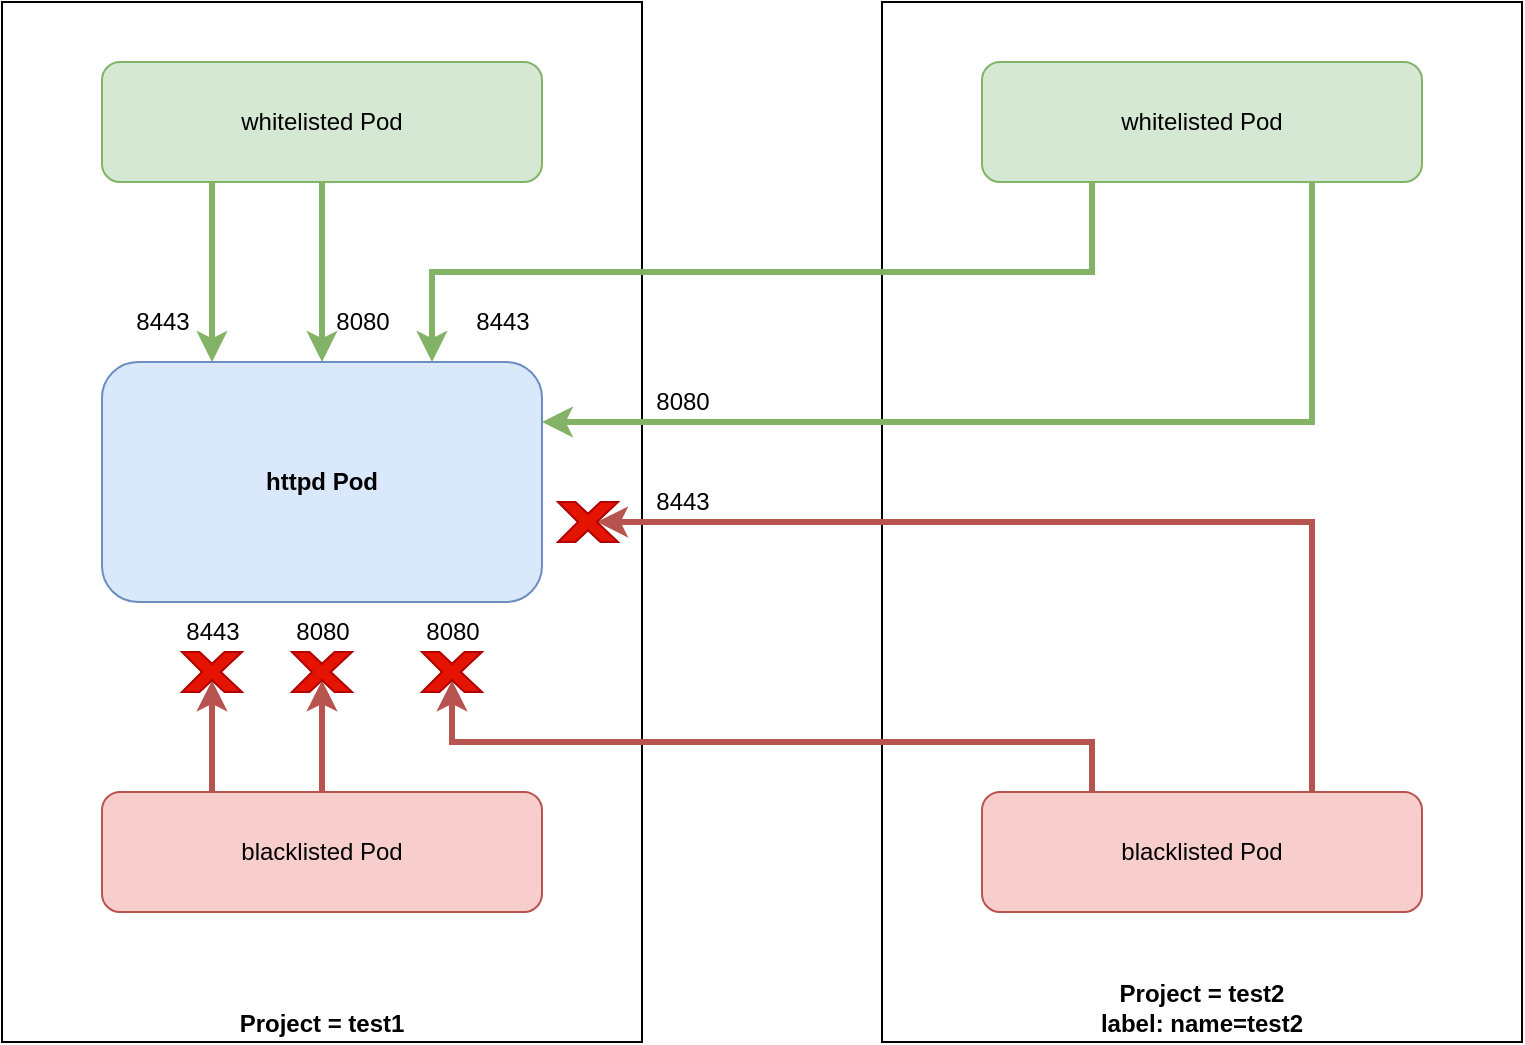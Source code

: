 <mxfile version="16.5.1" type="device"><diagram id="chKJowvf6ptSOnnR864l" name="Page-1"><mxGraphModel dx="1422" dy="841" grid="1" gridSize="10" guides="1" tooltips="1" connect="1" arrows="1" fold="1" page="1" pageScale="1" pageWidth="850" pageHeight="1100" math="0" shadow="0"><root><mxCell id="0"/><mxCell id="1" parent="0"/><mxCell id="MiMrNTDCbth5kAHKXv4w-1" value="Project = test1" style="rounded=0;whiteSpace=wrap;html=1;verticalAlign=bottom;fontStyle=1" vertex="1" parent="1"><mxGeometry x="40" y="40" width="320" height="520" as="geometry"/></mxCell><mxCell id="MiMrNTDCbth5kAHKXv4w-6" style="edgeStyle=orthogonalEdgeStyle;rounded=0;orthogonalLoop=1;jettySize=auto;html=1;exitX=0.5;exitY=1;exitDx=0;exitDy=0;entryX=0.5;entryY=0;entryDx=0;entryDy=0;strokeWidth=3;fillColor=#d5e8d4;strokeColor=#82b366;" edge="1" parent="1" source="MiMrNTDCbth5kAHKXv4w-2" target="MiMrNTDCbth5kAHKXv4w-3"><mxGeometry relative="1" as="geometry"/></mxCell><mxCell id="MiMrNTDCbth5kAHKXv4w-7" style="edgeStyle=orthogonalEdgeStyle;rounded=0;orthogonalLoop=1;jettySize=auto;html=1;exitX=0.25;exitY=1;exitDx=0;exitDy=0;entryX=0.25;entryY=0;entryDx=0;entryDy=0;strokeWidth=3;fillColor=#d5e8d4;strokeColor=#82b366;" edge="1" parent="1" source="MiMrNTDCbth5kAHKXv4w-2" target="MiMrNTDCbth5kAHKXv4w-3"><mxGeometry relative="1" as="geometry"/></mxCell><mxCell id="MiMrNTDCbth5kAHKXv4w-2" value="whitelisted Pod" style="rounded=1;whiteSpace=wrap;html=1;fillColor=#d5e8d4;strokeColor=#82b366;" vertex="1" parent="1"><mxGeometry x="90" y="70" width="220" height="60" as="geometry"/></mxCell><mxCell id="MiMrNTDCbth5kAHKXv4w-3" value="httpd Pod" style="rounded=1;whiteSpace=wrap;html=1;fillColor=#dae8fc;strokeColor=#6c8ebf;fontStyle=1" vertex="1" parent="1"><mxGeometry x="90" y="220" width="220" height="120" as="geometry"/></mxCell><mxCell id="MiMrNTDCbth5kAHKXv4w-8" style="edgeStyle=orthogonalEdgeStyle;rounded=0;orthogonalLoop=1;jettySize=auto;html=1;exitX=0.5;exitY=0;exitDx=0;exitDy=0;strokeWidth=3;fillColor=#f8cecc;strokeColor=#b85450;entryX=0.5;entryY=0.71;entryDx=0;entryDy=0;entryPerimeter=0;" edge="1" parent="1" source="MiMrNTDCbth5kAHKXv4w-4" target="MiMrNTDCbth5kAHKXv4w-14"><mxGeometry relative="1" as="geometry"><mxPoint x="255" y="385" as="targetPoint"/></mxGeometry></mxCell><mxCell id="MiMrNTDCbth5kAHKXv4w-9" style="edgeStyle=orthogonalEdgeStyle;rounded=0;orthogonalLoop=1;jettySize=auto;html=1;exitX=0.25;exitY=0;exitDx=0;exitDy=0;strokeWidth=3;fillColor=#f8cecc;strokeColor=#b85450;entryX=0.5;entryY=0.71;entryDx=0;entryDy=0;entryPerimeter=0;" edge="1" parent="1" source="MiMrNTDCbth5kAHKXv4w-4" target="MiMrNTDCbth5kAHKXv4w-17"><mxGeometry relative="1" as="geometry"><mxPoint x="145" y="385" as="targetPoint"/></mxGeometry></mxCell><mxCell id="MiMrNTDCbth5kAHKXv4w-4" value="blacklisted Pod" style="rounded=1;whiteSpace=wrap;html=1;fillColor=#f8cecc;strokeColor=#b85450;" vertex="1" parent="1"><mxGeometry x="90" y="435" width="220" height="60" as="geometry"/></mxCell><mxCell id="MiMrNTDCbth5kAHKXv4w-10" value="8080" style="text;html=1;align=center;verticalAlign=middle;resizable=0;points=[];autosize=1;strokeColor=none;fillColor=none;" vertex="1" parent="1"><mxGeometry x="200" y="190" width="40" height="20" as="geometry"/></mxCell><mxCell id="MiMrNTDCbth5kAHKXv4w-11" value="8080" style="text;html=1;align=center;verticalAlign=middle;resizable=0;points=[];autosize=1;strokeColor=none;fillColor=none;" vertex="1" parent="1"><mxGeometry x="180" y="345" width="40" height="20" as="geometry"/></mxCell><mxCell id="MiMrNTDCbth5kAHKXv4w-12" value="8443" style="text;html=1;align=center;verticalAlign=middle;resizable=0;points=[];autosize=1;strokeColor=none;fillColor=none;" vertex="1" parent="1"><mxGeometry x="125" y="345" width="40" height="20" as="geometry"/></mxCell><mxCell id="MiMrNTDCbth5kAHKXv4w-13" value="8443" style="text;html=1;align=center;verticalAlign=middle;resizable=0;points=[];autosize=1;strokeColor=none;fillColor=none;" vertex="1" parent="1"><mxGeometry x="100" y="190" width="40" height="20" as="geometry"/></mxCell><mxCell id="MiMrNTDCbth5kAHKXv4w-14" value="" style="verticalLabelPosition=bottom;verticalAlign=top;html=1;shape=mxgraph.basic.x;fillColor=#e51400;strokeColor=#B20000;fontColor=#ffffff;" vertex="1" parent="1"><mxGeometry x="185" y="365" width="30" height="20" as="geometry"/></mxCell><mxCell id="MiMrNTDCbth5kAHKXv4w-17" value="" style="verticalLabelPosition=bottom;verticalAlign=top;html=1;shape=mxgraph.basic.x;fillColor=#e51400;strokeColor=#B20000;fontColor=#ffffff;" vertex="1" parent="1"><mxGeometry x="130" y="365" width="30" height="20" as="geometry"/></mxCell><mxCell id="MiMrNTDCbth5kAHKXv4w-18" value="Project = test2&lt;br&gt;label: name=test2" style="rounded=0;whiteSpace=wrap;html=1;verticalAlign=bottom;fontStyle=1" vertex="1" parent="1"><mxGeometry x="480" y="40" width="320" height="520" as="geometry"/></mxCell><mxCell id="MiMrNTDCbth5kAHKXv4w-19" style="edgeStyle=orthogonalEdgeStyle;rounded=0;orthogonalLoop=1;jettySize=auto;html=1;exitX=0.75;exitY=1;exitDx=0;exitDy=0;entryX=1;entryY=0.25;entryDx=0;entryDy=0;strokeWidth=3;fillColor=#d5e8d4;strokeColor=#82b366;" edge="1" parent="1" source="MiMrNTDCbth5kAHKXv4w-21" target="MiMrNTDCbth5kAHKXv4w-3"><mxGeometry relative="1" as="geometry"><mxPoint x="695" y="220" as="targetPoint"/></mxGeometry></mxCell><mxCell id="MiMrNTDCbth5kAHKXv4w-20" style="edgeStyle=orthogonalEdgeStyle;rounded=0;orthogonalLoop=1;jettySize=auto;html=1;exitX=0.25;exitY=1;exitDx=0;exitDy=0;entryX=0.75;entryY=0;entryDx=0;entryDy=0;strokeWidth=3;fillColor=#d5e8d4;strokeColor=#82b366;" edge="1" parent="1" source="MiMrNTDCbth5kAHKXv4w-21" target="MiMrNTDCbth5kAHKXv4w-3"><mxGeometry relative="1" as="geometry"><mxPoint x="585" y="220" as="targetPoint"/></mxGeometry></mxCell><mxCell id="MiMrNTDCbth5kAHKXv4w-21" value="whitelisted Pod" style="rounded=1;whiteSpace=wrap;html=1;fillColor=#d5e8d4;strokeColor=#82b366;" vertex="1" parent="1"><mxGeometry x="530" y="70" width="220" height="60" as="geometry"/></mxCell><mxCell id="MiMrNTDCbth5kAHKXv4w-23" style="edgeStyle=orthogonalEdgeStyle;rounded=0;orthogonalLoop=1;jettySize=auto;html=1;exitX=0.75;exitY=0;exitDx=0;exitDy=0;strokeWidth=3;fillColor=#f8cecc;strokeColor=#b85450;entryX=0.65;entryY=0.5;entryDx=0;entryDy=0;entryPerimeter=0;" edge="1" parent="1" source="MiMrNTDCbth5kAHKXv4w-25" target="MiMrNTDCbth5kAHKXv4w-30"><mxGeometry relative="1" as="geometry"><mxPoint x="695" y="320" as="targetPoint"/><Array as="points"><mxPoint x="695" y="300"/></Array></mxGeometry></mxCell><mxCell id="MiMrNTDCbth5kAHKXv4w-24" style="edgeStyle=orthogonalEdgeStyle;rounded=0;orthogonalLoop=1;jettySize=auto;html=1;exitX=0.25;exitY=0;exitDx=0;exitDy=0;strokeWidth=3;fillColor=#f8cecc;strokeColor=#b85450;entryX=0.5;entryY=0.71;entryDx=0;entryDy=0;entryPerimeter=0;" edge="1" parent="1" source="MiMrNTDCbth5kAHKXv4w-25" target="MiMrNTDCbth5kAHKXv4w-31"><mxGeometry relative="1" as="geometry"><mxPoint x="585" y="320" as="targetPoint"/></mxGeometry></mxCell><mxCell id="MiMrNTDCbth5kAHKXv4w-25" value="blacklisted Pod" style="rounded=1;whiteSpace=wrap;html=1;fillColor=#f8cecc;strokeColor=#b85450;" vertex="1" parent="1"><mxGeometry x="530" y="435" width="220" height="60" as="geometry"/></mxCell><mxCell id="MiMrNTDCbth5kAHKXv4w-26" value="8080" style="text;html=1;align=center;verticalAlign=middle;resizable=0;points=[];autosize=1;strokeColor=none;fillColor=none;" vertex="1" parent="1"><mxGeometry x="360" y="230" width="40" height="20" as="geometry"/></mxCell><mxCell id="MiMrNTDCbth5kAHKXv4w-27" value="8080" style="text;html=1;align=center;verticalAlign=middle;resizable=0;points=[];autosize=1;strokeColor=none;fillColor=none;" vertex="1" parent="1"><mxGeometry x="245" y="345" width="40" height="20" as="geometry"/></mxCell><mxCell id="MiMrNTDCbth5kAHKXv4w-28" value="8443" style="text;html=1;align=center;verticalAlign=middle;resizable=0;points=[];autosize=1;strokeColor=none;fillColor=none;" vertex="1" parent="1"><mxGeometry x="360" y="280" width="40" height="20" as="geometry"/></mxCell><mxCell id="MiMrNTDCbth5kAHKXv4w-29" value="8443" style="text;html=1;align=center;verticalAlign=middle;resizable=0;points=[];autosize=1;strokeColor=none;fillColor=none;" vertex="1" parent="1"><mxGeometry x="270" y="190" width="40" height="20" as="geometry"/></mxCell><mxCell id="MiMrNTDCbth5kAHKXv4w-30" value="" style="verticalLabelPosition=bottom;verticalAlign=top;html=1;shape=mxgraph.basic.x;fillColor=#e51400;strokeColor=#B20000;fontColor=#ffffff;" vertex="1" parent="1"><mxGeometry x="318" y="290" width="30" height="20" as="geometry"/></mxCell><mxCell id="MiMrNTDCbth5kAHKXv4w-31" value="" style="verticalLabelPosition=bottom;verticalAlign=top;html=1;shape=mxgraph.basic.x;fillColor=#e51400;strokeColor=#B20000;fontColor=#ffffff;" vertex="1" parent="1"><mxGeometry x="250" y="365" width="30" height="20" as="geometry"/></mxCell></root></mxGraphModel></diagram></mxfile>